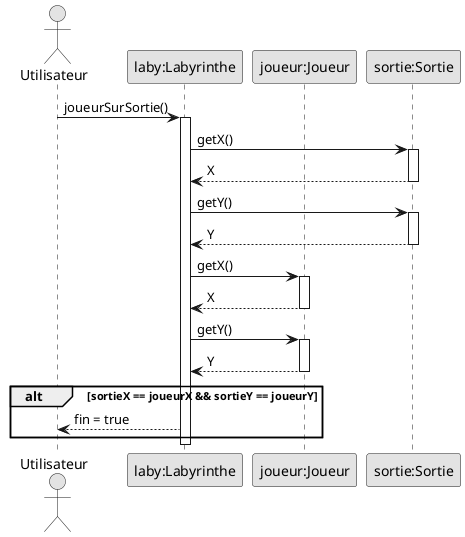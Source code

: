@startuml
skinparam monochrome true

actor Utilisateur

participant "laby:Labyrinthe" as laby
participant "joueur:Joueur" as joueur
participant "sortie:Sortie" as sortie

Utilisateur -> laby: joueurSurSortie()
activate laby
    laby -> sortie: getX()
    activate sortie
    laby <-- sortie: X
    deactivate sortie
    laby -> sortie: getY()
    activate sortie
    laby <-- sortie: Y
    deactivate sortie
    laby -> joueur: getX()
    activate joueur
    laby <-- joueur: X
    deactivate joueur
    laby -> joueur: getY()
    activate joueur
    laby <-- joueur: Y
    deactivate joueur
    alt sortieX == joueurX && sortieY == joueurY
         Utilisateur <-- laby: fin = true
end

deactivate laby


@enduml
